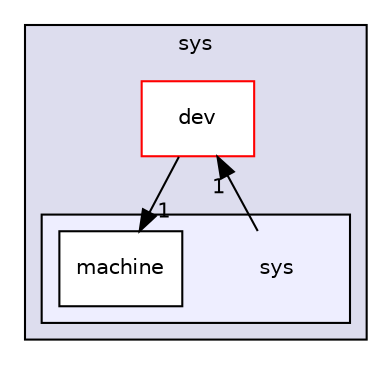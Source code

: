 digraph "src/sys/sys" {
  compound=true
  node [ fontsize="10", fontname="Helvetica"];
  edge [ labelfontsize="10", labelfontname="Helvetica"];
  subgraph clusterdir_220d2bd384b446346a1cdcf02b1b2295 {
    graph [ bgcolor="#ddddee", pencolor="black", label="sys" fontname="Helvetica", fontsize="10", URL="dir_220d2bd384b446346a1cdcf02b1b2295.html"]
  dir_02790d9076d147370f66228ea312a7cf [shape=box label="dev" fillcolor="white" style="filled" color="red" URL="dir_02790d9076d147370f66228ea312a7cf.html"];
  subgraph clusterdir_c529fe1005f766361284165817aae3f9 {
    graph [ bgcolor="#eeeeff", pencolor="black", label="" URL="dir_c529fe1005f766361284165817aae3f9.html"];
    dir_c529fe1005f766361284165817aae3f9 [shape=plaintext label="sys"];
  dir_7584bac14e55df6a0dfaa5c94d5a85ae [shape=box label="machine" fillcolor="white" style="filled" URL="dir_7584bac14e55df6a0dfaa5c94d5a85ae.html"];
  }
  }
  dir_02790d9076d147370f66228ea312a7cf->dir_7584bac14e55df6a0dfaa5c94d5a85ae [headlabel="1", labeldistance=1.5 headhref="dir_000007_000014.html"];
  dir_c529fe1005f766361284165817aae3f9->dir_02790d9076d147370f66228ea312a7cf [headlabel="1", labeldistance=1.5 headhref="dir_000013_000007.html"];
}
